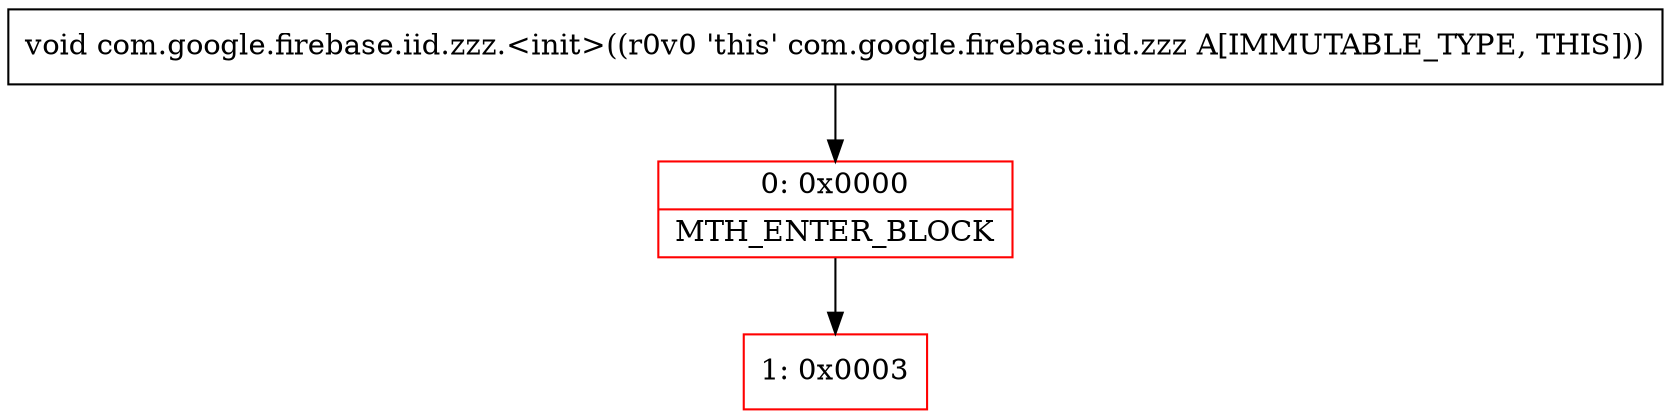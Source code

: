 digraph "CFG forcom.google.firebase.iid.zzz.\<init\>()V" {
subgraph cluster_Region_119110985 {
label = "R(0)";
node [shape=record,color=blue];
}
Node_0 [shape=record,color=red,label="{0\:\ 0x0000|MTH_ENTER_BLOCK\l}"];
Node_1 [shape=record,color=red,label="{1\:\ 0x0003}"];
MethodNode[shape=record,label="{void com.google.firebase.iid.zzz.\<init\>((r0v0 'this' com.google.firebase.iid.zzz A[IMMUTABLE_TYPE, THIS])) }"];
MethodNode -> Node_0;
Node_0 -> Node_1;
}

